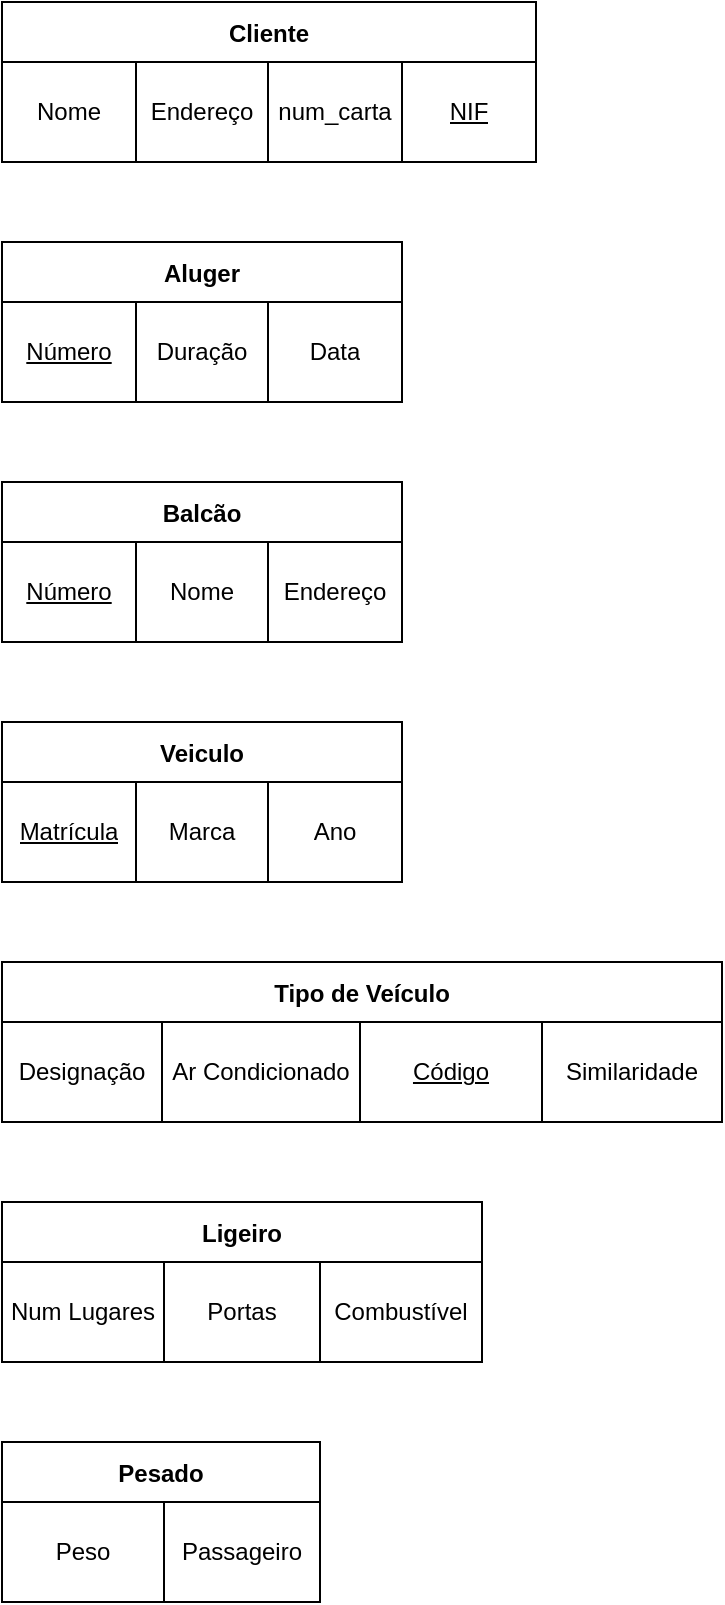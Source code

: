<mxfile version="17.2.4" type="device"><diagram id="apxTyeL_YBR4fcM9wDzW" name="Page-1"><mxGraphModel dx="639" dy="857" grid="1" gridSize="10" guides="1" tooltips="1" connect="1" arrows="1" fold="1" page="1" pageScale="1" pageWidth="827" pageHeight="1169" math="0" shadow="0"><root><mxCell id="0"/><mxCell id="1" parent="0"/><mxCell id="2RSAtowy67wl-P5qB3Wk-16" value="Cliente" style="shape=table;startSize=30;container=1;collapsible=0;childLayout=tableLayout;fontStyle=1;align=center;" parent="1" vertex="1"><mxGeometry x="120" y="160" width="267" height="80" as="geometry"/></mxCell><mxCell id="2RSAtowy67wl-P5qB3Wk-17" value="" style="shape=tableRow;horizontal=0;startSize=0;swimlaneHead=0;swimlaneBody=0;top=0;left=0;bottom=0;right=0;collapsible=0;dropTarget=0;fillColor=none;points=[[0,0.5],[1,0.5]];portConstraint=eastwest;" parent="2RSAtowy67wl-P5qB3Wk-16" vertex="1"><mxGeometry y="30" width="267" height="50" as="geometry"/></mxCell><mxCell id="2RSAtowy67wl-P5qB3Wk-18" value="Nome" style="shape=partialRectangle;html=1;whiteSpace=wrap;connectable=0;fillColor=none;top=0;left=0;bottom=0;right=0;overflow=hidden;" parent="2RSAtowy67wl-P5qB3Wk-17" vertex="1"><mxGeometry width="67" height="50" as="geometry"><mxRectangle width="67" height="50" as="alternateBounds"/></mxGeometry></mxCell><mxCell id="2RSAtowy67wl-P5qB3Wk-19" value="Endereço" style="shape=partialRectangle;html=1;whiteSpace=wrap;connectable=0;fillColor=none;top=0;left=0;bottom=0;right=0;overflow=hidden;" parent="2RSAtowy67wl-P5qB3Wk-17" vertex="1"><mxGeometry x="67" width="66" height="50" as="geometry"><mxRectangle width="66" height="50" as="alternateBounds"/></mxGeometry></mxCell><mxCell id="2RSAtowy67wl-P5qB3Wk-20" value="num_carta" style="shape=partialRectangle;html=1;whiteSpace=wrap;connectable=0;fillColor=none;top=0;left=0;bottom=0;right=0;overflow=hidden;" parent="2RSAtowy67wl-P5qB3Wk-17" vertex="1"><mxGeometry x="133" width="67" height="50" as="geometry"><mxRectangle width="67" height="50" as="alternateBounds"/></mxGeometry></mxCell><mxCell id="2RSAtowy67wl-P5qB3Wk-29" value="&lt;u&gt;NIF&lt;/u&gt;" style="shape=partialRectangle;html=1;whiteSpace=wrap;connectable=0;fillColor=none;top=0;left=0;bottom=0;right=0;overflow=hidden;" parent="2RSAtowy67wl-P5qB3Wk-17" vertex="1"><mxGeometry x="200" width="67" height="50" as="geometry"><mxRectangle width="67" height="50" as="alternateBounds"/></mxGeometry></mxCell><mxCell id="ERjMM8lQykCj0V32fZu7-1" value="Aluger" style="shape=table;startSize=30;container=1;collapsible=0;childLayout=tableLayout;fontStyle=1;align=center;" vertex="1" parent="1"><mxGeometry x="120" y="280" width="200" height="80" as="geometry"/></mxCell><mxCell id="ERjMM8lQykCj0V32fZu7-2" value="" style="shape=tableRow;horizontal=0;startSize=0;swimlaneHead=0;swimlaneBody=0;top=0;left=0;bottom=0;right=0;collapsible=0;dropTarget=0;fillColor=none;points=[[0,0.5],[1,0.5]];portConstraint=eastwest;" vertex="1" parent="ERjMM8lQykCj0V32fZu7-1"><mxGeometry y="30" width="200" height="50" as="geometry"/></mxCell><mxCell id="ERjMM8lQykCj0V32fZu7-3" value="&lt;u&gt;Número&lt;/u&gt;" style="shape=partialRectangle;html=1;whiteSpace=wrap;connectable=0;fillColor=none;top=0;left=0;bottom=0;right=0;overflow=hidden;" vertex="1" parent="ERjMM8lQykCj0V32fZu7-2"><mxGeometry width="67" height="50" as="geometry"><mxRectangle width="67" height="50" as="alternateBounds"/></mxGeometry></mxCell><mxCell id="ERjMM8lQykCj0V32fZu7-4" value="Duração" style="shape=partialRectangle;html=1;whiteSpace=wrap;connectable=0;fillColor=none;top=0;left=0;bottom=0;right=0;overflow=hidden;" vertex="1" parent="ERjMM8lQykCj0V32fZu7-2"><mxGeometry x="67" width="66" height="50" as="geometry"><mxRectangle width="66" height="50" as="alternateBounds"/></mxGeometry></mxCell><mxCell id="ERjMM8lQykCj0V32fZu7-5" value="Data" style="shape=partialRectangle;html=1;whiteSpace=wrap;connectable=0;fillColor=none;top=0;left=0;bottom=0;right=0;overflow=hidden;" vertex="1" parent="ERjMM8lQykCj0V32fZu7-2"><mxGeometry x="133" width="67" height="50" as="geometry"><mxRectangle width="67" height="50" as="alternateBounds"/></mxGeometry></mxCell><mxCell id="ERjMM8lQykCj0V32fZu7-7" value="Balcão" style="shape=table;startSize=30;container=1;collapsible=0;childLayout=tableLayout;fontStyle=1;align=center;" vertex="1" parent="1"><mxGeometry x="120" y="400" width="200" height="80" as="geometry"/></mxCell><mxCell id="ERjMM8lQykCj0V32fZu7-8" value="" style="shape=tableRow;horizontal=0;startSize=0;swimlaneHead=0;swimlaneBody=0;top=0;left=0;bottom=0;right=0;collapsible=0;dropTarget=0;fillColor=none;points=[[0,0.5],[1,0.5]];portConstraint=eastwest;" vertex="1" parent="ERjMM8lQykCj0V32fZu7-7"><mxGeometry y="30" width="200" height="50" as="geometry"/></mxCell><mxCell id="ERjMM8lQykCj0V32fZu7-9" value="&lt;u&gt;Número&lt;/u&gt;" style="shape=partialRectangle;html=1;whiteSpace=wrap;connectable=0;fillColor=none;top=0;left=0;bottom=0;right=0;overflow=hidden;" vertex="1" parent="ERjMM8lQykCj0V32fZu7-8"><mxGeometry width="67" height="50" as="geometry"><mxRectangle width="67" height="50" as="alternateBounds"/></mxGeometry></mxCell><mxCell id="ERjMM8lQykCj0V32fZu7-10" value="Nome" style="shape=partialRectangle;html=1;whiteSpace=wrap;connectable=0;fillColor=none;top=0;left=0;bottom=0;right=0;overflow=hidden;" vertex="1" parent="ERjMM8lQykCj0V32fZu7-8"><mxGeometry x="67" width="66" height="50" as="geometry"><mxRectangle width="66" height="50" as="alternateBounds"/></mxGeometry></mxCell><mxCell id="ERjMM8lQykCj0V32fZu7-11" value="Endereço" style="shape=partialRectangle;html=1;whiteSpace=wrap;connectable=0;fillColor=none;top=0;left=0;bottom=0;right=0;overflow=hidden;" vertex="1" parent="ERjMM8lQykCj0V32fZu7-8"><mxGeometry x="133" width="67" height="50" as="geometry"><mxRectangle width="67" height="50" as="alternateBounds"/></mxGeometry></mxCell><mxCell id="ERjMM8lQykCj0V32fZu7-12" value="Veiculo" style="shape=table;startSize=30;container=1;collapsible=0;childLayout=tableLayout;fontStyle=1;align=center;" vertex="1" parent="1"><mxGeometry x="120" y="520" width="200" height="80" as="geometry"/></mxCell><mxCell id="ERjMM8lQykCj0V32fZu7-13" value="" style="shape=tableRow;horizontal=0;startSize=0;swimlaneHead=0;swimlaneBody=0;top=0;left=0;bottom=0;right=0;collapsible=0;dropTarget=0;fillColor=none;points=[[0,0.5],[1,0.5]];portConstraint=eastwest;" vertex="1" parent="ERjMM8lQykCj0V32fZu7-12"><mxGeometry y="30" width="200" height="50" as="geometry"/></mxCell><mxCell id="ERjMM8lQykCj0V32fZu7-14" value="&lt;u&gt;Matrícula&lt;/u&gt;" style="shape=partialRectangle;html=1;whiteSpace=wrap;connectable=0;fillColor=none;top=0;left=0;bottom=0;right=0;overflow=hidden;" vertex="1" parent="ERjMM8lQykCj0V32fZu7-13"><mxGeometry width="67" height="50" as="geometry"><mxRectangle width="67" height="50" as="alternateBounds"/></mxGeometry></mxCell><mxCell id="ERjMM8lQykCj0V32fZu7-15" value="Marca" style="shape=partialRectangle;html=1;whiteSpace=wrap;connectable=0;fillColor=none;top=0;left=0;bottom=0;right=0;overflow=hidden;" vertex="1" parent="ERjMM8lQykCj0V32fZu7-13"><mxGeometry x="67" width="66" height="50" as="geometry"><mxRectangle width="66" height="50" as="alternateBounds"/></mxGeometry></mxCell><mxCell id="ERjMM8lQykCj0V32fZu7-16" value="Ano" style="shape=partialRectangle;html=1;whiteSpace=wrap;connectable=0;fillColor=none;top=0;left=0;bottom=0;right=0;overflow=hidden;" vertex="1" parent="ERjMM8lQykCj0V32fZu7-13"><mxGeometry x="133" width="67" height="50" as="geometry"><mxRectangle width="67" height="50" as="alternateBounds"/></mxGeometry></mxCell><mxCell id="ERjMM8lQykCj0V32fZu7-17" value="Tipo de Veículo" style="shape=table;startSize=30;container=1;collapsible=0;childLayout=tableLayout;fontStyle=1;align=center;" vertex="1" parent="1"><mxGeometry x="120" y="640" width="360" height="80" as="geometry"/></mxCell><mxCell id="ERjMM8lQykCj0V32fZu7-18" value="" style="shape=tableRow;horizontal=0;startSize=0;swimlaneHead=0;swimlaneBody=0;top=0;left=0;bottom=0;right=0;collapsible=0;dropTarget=0;fillColor=none;points=[[0,0.5],[1,0.5]];portConstraint=eastwest;" vertex="1" parent="ERjMM8lQykCj0V32fZu7-17"><mxGeometry y="30" width="360" height="50" as="geometry"/></mxCell><mxCell id="ERjMM8lQykCj0V32fZu7-19" value="Designação" style="shape=partialRectangle;html=1;whiteSpace=wrap;connectable=0;fillColor=none;top=0;left=0;bottom=0;right=0;overflow=hidden;" vertex="1" parent="ERjMM8lQykCj0V32fZu7-18"><mxGeometry width="80" height="50" as="geometry"><mxRectangle width="80" height="50" as="alternateBounds"/></mxGeometry></mxCell><mxCell id="ERjMM8lQykCj0V32fZu7-20" value="Ar Condicionado" style="shape=partialRectangle;html=1;whiteSpace=wrap;connectable=0;fillColor=none;top=0;left=0;bottom=0;right=0;overflow=hidden;" vertex="1" parent="ERjMM8lQykCj0V32fZu7-18"><mxGeometry x="80" width="99" height="50" as="geometry"><mxRectangle width="99" height="50" as="alternateBounds"/></mxGeometry></mxCell><mxCell id="ERjMM8lQykCj0V32fZu7-21" value="&lt;u&gt;Código&lt;/u&gt;" style="shape=partialRectangle;html=1;whiteSpace=wrap;connectable=0;fillColor=none;top=0;left=0;bottom=0;right=0;overflow=hidden;" vertex="1" parent="ERjMM8lQykCj0V32fZu7-18"><mxGeometry x="179" width="91" height="50" as="geometry"><mxRectangle width="91" height="50" as="alternateBounds"/></mxGeometry></mxCell><mxCell id="ERjMM8lQykCj0V32fZu7-23" value="Similaridade" style="shape=partialRectangle;html=1;whiteSpace=wrap;connectable=0;fillColor=none;top=0;left=0;bottom=0;right=0;overflow=hidden;" vertex="1" parent="ERjMM8lQykCj0V32fZu7-18"><mxGeometry x="270" width="90" height="50" as="geometry"><mxRectangle width="90" height="50" as="alternateBounds"/></mxGeometry></mxCell><mxCell id="ERjMM8lQykCj0V32fZu7-25" value="Ligeiro" style="shape=table;startSize=30;container=1;collapsible=0;childLayout=tableLayout;fontStyle=1;align=center;" vertex="1" parent="1"><mxGeometry x="120" y="760" width="240" height="80" as="geometry"/></mxCell><mxCell id="ERjMM8lQykCj0V32fZu7-26" value="" style="shape=tableRow;horizontal=0;startSize=0;swimlaneHead=0;swimlaneBody=0;top=0;left=0;bottom=0;right=0;collapsible=0;dropTarget=0;fillColor=none;points=[[0,0.5],[1,0.5]];portConstraint=eastwest;" vertex="1" parent="ERjMM8lQykCj0V32fZu7-25"><mxGeometry y="30" width="240" height="50" as="geometry"/></mxCell><mxCell id="ERjMM8lQykCj0V32fZu7-27" value="Num Lugares" style="shape=partialRectangle;html=1;whiteSpace=wrap;connectable=0;fillColor=none;top=0;left=0;bottom=0;right=0;overflow=hidden;" vertex="1" parent="ERjMM8lQykCj0V32fZu7-26"><mxGeometry width="81" height="50" as="geometry"><mxRectangle width="81" height="50" as="alternateBounds"/></mxGeometry></mxCell><mxCell id="ERjMM8lQykCj0V32fZu7-28" value="Portas" style="shape=partialRectangle;html=1;whiteSpace=wrap;connectable=0;fillColor=none;top=0;left=0;bottom=0;right=0;overflow=hidden;" vertex="1" parent="ERjMM8lQykCj0V32fZu7-26"><mxGeometry x="81" width="78" height="50" as="geometry"><mxRectangle width="78" height="50" as="alternateBounds"/></mxGeometry></mxCell><mxCell id="ERjMM8lQykCj0V32fZu7-29" value="Combustível" style="shape=partialRectangle;html=1;whiteSpace=wrap;connectable=0;fillColor=none;top=0;left=0;bottom=0;right=0;overflow=hidden;" vertex="1" parent="ERjMM8lQykCj0V32fZu7-26"><mxGeometry x="159" width="81" height="50" as="geometry"><mxRectangle width="81" height="50" as="alternateBounds"/></mxGeometry></mxCell><mxCell id="ERjMM8lQykCj0V32fZu7-30" value="Pesado" style="shape=table;startSize=30;container=1;collapsible=0;childLayout=tableLayout;fontStyle=1;align=center;" vertex="1" parent="1"><mxGeometry x="120" y="880" width="159" height="80" as="geometry"/></mxCell><mxCell id="ERjMM8lQykCj0V32fZu7-31" value="" style="shape=tableRow;horizontal=0;startSize=0;swimlaneHead=0;swimlaneBody=0;top=0;left=0;bottom=0;right=0;collapsible=0;dropTarget=0;fillColor=none;points=[[0,0.5],[1,0.5]];portConstraint=eastwest;" vertex="1" parent="ERjMM8lQykCj0V32fZu7-30"><mxGeometry y="30" width="159" height="50" as="geometry"/></mxCell><mxCell id="ERjMM8lQykCj0V32fZu7-32" value="Peso" style="shape=partialRectangle;html=1;whiteSpace=wrap;connectable=0;fillColor=none;top=0;left=0;bottom=0;right=0;overflow=hidden;" vertex="1" parent="ERjMM8lQykCj0V32fZu7-31"><mxGeometry width="81" height="50" as="geometry"><mxRectangle width="81" height="50" as="alternateBounds"/></mxGeometry></mxCell><mxCell id="ERjMM8lQykCj0V32fZu7-33" value="Passageiro" style="shape=partialRectangle;html=1;whiteSpace=wrap;connectable=0;fillColor=none;top=0;left=0;bottom=0;right=0;overflow=hidden;" vertex="1" parent="ERjMM8lQykCj0V32fZu7-31"><mxGeometry x="81" width="78" height="50" as="geometry"><mxRectangle width="78" height="50" as="alternateBounds"/></mxGeometry></mxCell></root></mxGraphModel></diagram></mxfile>